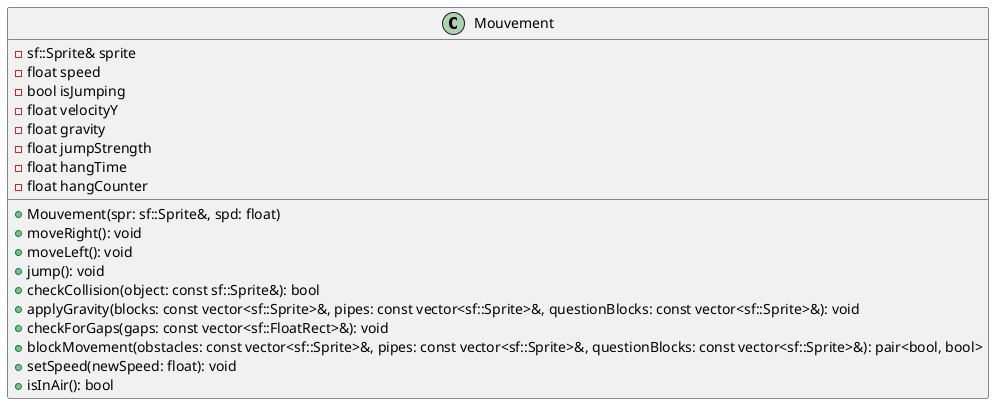 @startuml Movement

class Mouvement {
  - sf::Sprite& sprite
  - float speed
  - bool isJumping
  - float velocityY
  - float gravity
  - float jumpStrength
  - float hangTime
  - float hangCounter

  + Mouvement(spr: sf::Sprite&, spd: float)
  + moveRight(): void
  + moveLeft(): void
  + jump(): void
  + checkCollision(object: const sf::Sprite&): bool
  + applyGravity(blocks: const vector<sf::Sprite>&, pipes: const vector<sf::Sprite>&, questionBlocks: const vector<sf::Sprite>&): void
  + checkForGaps(gaps: const vector<sf::FloatRect>&): void
  + blockMovement(obstacles: const vector<sf::Sprite>&, pipes: const vector<sf::Sprite>&, questionBlocks: const vector<sf::Sprite>&): pair<bool, bool>
  + setSpeed(newSpeed: float): void
  + isInAir(): bool
}


@enduml
